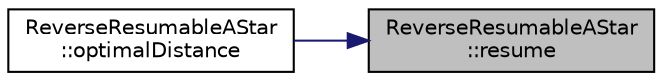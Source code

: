 digraph "ReverseResumableAStar::resume"
{
 // INTERACTIVE_SVG=YES
 // LATEX_PDF_SIZE
  edge [fontname="Helvetica",fontsize="10",labelfontname="Helvetica",labelfontsize="10"];
  node [fontname="Helvetica",fontsize="10",shape=record];
  rankdir="RL";
  Node1 [label="ReverseResumableAStar\l::resume",height=0.2,width=0.4,color="black", fillcolor="grey75", style="filled", fontcolor="black",tooltip=" "];
  Node1 -> Node2 [dir="back",color="midnightblue",fontsize="10",style="solid",fontname="Helvetica"];
  Node2 [label="ReverseResumableAStar\l::optimalDistance",height=0.2,width=0.4,color="black", fillcolor="white", style="filled",URL="$classReverseResumableAStar.html#a43943048648170485a77bb3d93c0a8c9",tooltip=" "];
}
